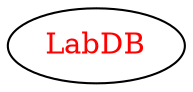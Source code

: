 digraph dependencyGraph {
 concentrate=true;
 ranksep="2.0";
 rankdir="LR"; 
 splines="ortho";
"LabDB" [fontcolor="red"];
}